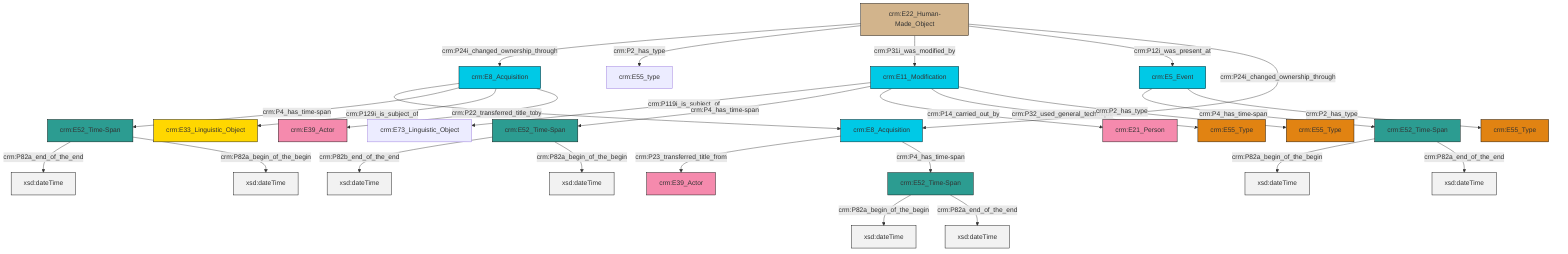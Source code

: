 graph TD
classDef Literal fill:#f2f2f2,stroke:#000000;
classDef CRM_Entity fill:#FFFFFF,stroke:#000000;
classDef Temporal_Entity fill:#00C9E6, stroke:#000000;
classDef Type fill:#E18312, stroke:#000000;
classDef Time-Span fill:#2C9C91, stroke:#000000;
classDef Appellation fill:#FFEB7F, stroke:#000000;
classDef Place fill:#008836, stroke:#000000;
classDef Persistent_Item fill:#B266B2, stroke:#000000;
classDef Conceptual_Object fill:#FFD700, stroke:#000000;
classDef Physical_Thing fill:#D2B48C, stroke:#000000;
classDef Actor fill:#f58aad, stroke:#000000;
classDef PC_Classes fill:#4ce600, stroke:#000000;
classDef Multi fill:#cccccc,stroke:#000000;

4["crm:E8_Acquisition"]:::Temporal_Entity -->|crm:P115i_is_finished_by| 5["crm:E8_Acquisition"]:::Temporal_Entity
15["crm:E52_Time-Span"]:::Time-Span -->|crm:P82a_begin_of_the_begin| 16[xsd:dateTime]:::Literal
17["crm:E22_Human-Made_Object"]:::Physical_Thing -->|crm:P24i_changed_ownership_through| 4["crm:E8_Acquisition"]:::Temporal_Entity
20["crm:E11_Modification"]:::Temporal_Entity -->|crm:P119i_is_subject_of| 2["crm:E73_Linguistic_Object"]:::Default
20["crm:E11_Modification"]:::Temporal_Entity -->|crm:P4_has_time-span| 21["crm:E52_Time-Span"]:::Time-Span
17["crm:E22_Human-Made_Object"]:::Physical_Thing -->|crm:P2_has_type| 11["crm:E55_type"]:::Default
20["crm:E11_Modification"]:::Temporal_Entity -->|crm:P14_carried_out_by| 22["crm:E21_Person"]:::Actor
5["crm:E8_Acquisition"]:::Temporal_Entity -->|crm:P23_transferred_title_from| 24["crm:E39_Actor"]:::Actor
4["crm:E8_Acquisition"]:::Temporal_Entity -->|crm:P4_has_time-span| 9["crm:E52_Time-Span"]:::Time-Span
17["crm:E22_Human-Made_Object"]:::Physical_Thing -->|crm:P31i_was_modified_by| 20["crm:E11_Modification"]:::Temporal_Entity
20["crm:E11_Modification"]:::Temporal_Entity -->|crm:P32_used_general_technique| 6["crm:E55_Type"]:::Type
20["crm:E11_Modification"]:::Temporal_Entity -->|crm:P2_has_type| 18["crm:E55_Type"]:::Type
9["crm:E52_Time-Span"]:::Time-Span -->|crm:P82a_end_of_the_end| 29[xsd:dateTime]:::Literal
15["crm:E52_Time-Span"]:::Time-Span -->|crm:P82a_end_of_the_end| 30[xsd:dateTime]:::Literal
17["crm:E22_Human-Made_Object"]:::Physical_Thing -->|crm:P12i_was_present_at| 13["crm:E5_Event"]:::Temporal_Entity
21["crm:E52_Time-Span"]:::Time-Span -->|crm:P82b_end_of_the_end| 33[xsd:dateTime]:::Literal
0["crm:E52_Time-Span"]:::Time-Span -->|crm:P82a_begin_of_the_begin| 34[xsd:dateTime]:::Literal
4["crm:E8_Acquisition"]:::Temporal_Entity -->|crm:P129i_is_subject_of| 25["crm:E33_Linguistic_Object"]:::Conceptual_Object
13["crm:E5_Event"]:::Temporal_Entity -->|crm:P4_has_time-span| 15["crm:E52_Time-Span"]:::Time-Span
21["crm:E52_Time-Span"]:::Time-Span -->|crm:P82a_begin_of_the_begin| 40[xsd:dateTime]:::Literal
4["crm:E8_Acquisition"]:::Temporal_Entity -->|crm:P22_transferred_title_to| 36["crm:E39_Actor"]:::Actor
9["crm:E52_Time-Span"]:::Time-Span -->|crm:P82a_begin_of_the_begin| 42[xsd:dateTime]:::Literal
17["crm:E22_Human-Made_Object"]:::Physical_Thing -->|crm:P24i_changed_ownership_through| 5["crm:E8_Acquisition"]:::Temporal_Entity
5["crm:E8_Acquisition"]:::Temporal_Entity -->|crm:P4_has_time-span| 0["crm:E52_Time-Span"]:::Time-Span
0["crm:E52_Time-Span"]:::Time-Span -->|crm:P82a_end_of_the_end| 43[xsd:dateTime]:::Literal
13["crm:E5_Event"]:::Temporal_Entity -->|crm:P2_has_type| 31["crm:E55_Type"]:::Type